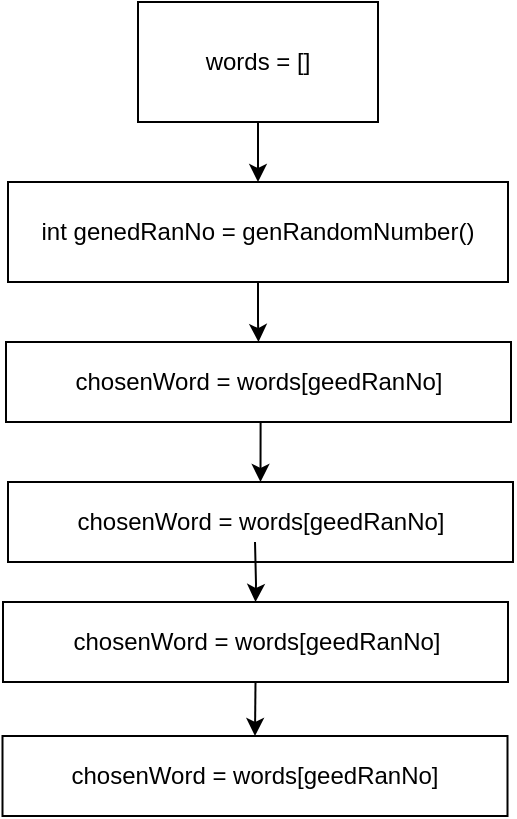 <mxfile version="22.1.5" type="github">
  <diagram id="C5RBs43oDa-KdzZeNtuy" name="Page-1">
    <mxGraphModel dx="559" dy="1504" grid="1" gridSize="10" guides="1" tooltips="1" connect="1" arrows="1" fold="1" page="1" pageScale="1" pageWidth="827" pageHeight="1169" math="0" shadow="0">
      <root>
        <mxCell id="WIyWlLk6GJQsqaUBKTNV-0" />
        <mxCell id="WIyWlLk6GJQsqaUBKTNV-1" parent="WIyWlLk6GJQsqaUBKTNV-0" />
        <mxCell id="w1sZ0uJOVQBLWdCTySW3-2" value="" style="edgeStyle=orthogonalEdgeStyle;rounded=0;orthogonalLoop=1;jettySize=auto;html=1;" edge="1" parent="WIyWlLk6GJQsqaUBKTNV-1" source="w1sZ0uJOVQBLWdCTySW3-0" target="w1sZ0uJOVQBLWdCTySW3-1">
          <mxGeometry relative="1" as="geometry" />
        </mxCell>
        <mxCell id="w1sZ0uJOVQBLWdCTySW3-0" value="words = []" style="rounded=0;whiteSpace=wrap;html=1;" vertex="1" parent="WIyWlLk6GJQsqaUBKTNV-1">
          <mxGeometry x="285" y="-430" width="120" height="60" as="geometry" />
        </mxCell>
        <mxCell id="w1sZ0uJOVQBLWdCTySW3-4" value="" style="edgeStyle=orthogonalEdgeStyle;rounded=0;orthogonalLoop=1;jettySize=auto;html=1;" edge="1" parent="WIyWlLk6GJQsqaUBKTNV-1" source="w1sZ0uJOVQBLWdCTySW3-1" target="w1sZ0uJOVQBLWdCTySW3-3">
          <mxGeometry relative="1" as="geometry" />
        </mxCell>
        <mxCell id="w1sZ0uJOVQBLWdCTySW3-1" value="int genedRanNo = genRandomNumber()" style="rounded=0;whiteSpace=wrap;html=1;" vertex="1" parent="WIyWlLk6GJQsqaUBKTNV-1">
          <mxGeometry x="220" y="-340" width="250" height="50" as="geometry" />
        </mxCell>
        <mxCell id="w1sZ0uJOVQBLWdCTySW3-7" style="edgeStyle=orthogonalEdgeStyle;rounded=0;orthogonalLoop=1;jettySize=auto;html=1;exitX=0.5;exitY=1;exitDx=0;exitDy=0;entryX=0.5;entryY=0;entryDx=0;entryDy=0;" edge="1" parent="WIyWlLk6GJQsqaUBKTNV-1" source="w1sZ0uJOVQBLWdCTySW3-3" target="w1sZ0uJOVQBLWdCTySW3-5">
          <mxGeometry relative="1" as="geometry" />
        </mxCell>
        <mxCell id="w1sZ0uJOVQBLWdCTySW3-3" value="chosenWord = words[geedRanNo]" style="whiteSpace=wrap;html=1;rounded=0;align=center;" vertex="1" parent="WIyWlLk6GJQsqaUBKTNV-1">
          <mxGeometry x="219" y="-260" width="252.5" height="40" as="geometry" />
        </mxCell>
        <mxCell id="w1sZ0uJOVQBLWdCTySW3-5" value="chosenWord = words[geedRanNo]" style="whiteSpace=wrap;html=1;rounded=0;align=center;" vertex="1" parent="WIyWlLk6GJQsqaUBKTNV-1">
          <mxGeometry x="220" y="-190" width="252.5" height="40" as="geometry" />
        </mxCell>
        <mxCell id="w1sZ0uJOVQBLWdCTySW3-11" value="" style="edgeStyle=orthogonalEdgeStyle;rounded=0;orthogonalLoop=1;jettySize=auto;html=1;" edge="1" parent="WIyWlLk6GJQsqaUBKTNV-1" target="w1sZ0uJOVQBLWdCTySW3-13">
          <mxGeometry relative="1" as="geometry">
            <mxPoint x="343.5" y="-160" as="sourcePoint" />
          </mxGeometry>
        </mxCell>
        <mxCell id="w1sZ0uJOVQBLWdCTySW3-12" style="edgeStyle=orthogonalEdgeStyle;rounded=0;orthogonalLoop=1;jettySize=auto;html=1;exitX=0.5;exitY=1;exitDx=0;exitDy=0;entryX=0.5;entryY=0;entryDx=0;entryDy=0;" edge="1" parent="WIyWlLk6GJQsqaUBKTNV-1" source="w1sZ0uJOVQBLWdCTySW3-13" target="w1sZ0uJOVQBLWdCTySW3-14">
          <mxGeometry relative="1" as="geometry" />
        </mxCell>
        <mxCell id="w1sZ0uJOVQBLWdCTySW3-13" value="chosenWord = words[geedRanNo]" style="whiteSpace=wrap;html=1;rounded=0;align=center;" vertex="1" parent="WIyWlLk6GJQsqaUBKTNV-1">
          <mxGeometry x="217.5" y="-130" width="252.5" height="40" as="geometry" />
        </mxCell>
        <mxCell id="w1sZ0uJOVQBLWdCTySW3-14" value="chosenWord = words[geedRanNo]" style="whiteSpace=wrap;html=1;rounded=0;align=center;" vertex="1" parent="WIyWlLk6GJQsqaUBKTNV-1">
          <mxGeometry x="217.25" y="-63" width="252.5" height="40" as="geometry" />
        </mxCell>
      </root>
    </mxGraphModel>
  </diagram>
</mxfile>
